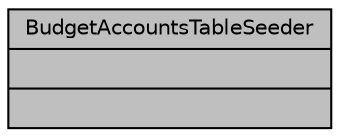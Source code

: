digraph "BudgetAccountsTableSeeder"
{
 // LATEX_PDF_SIZE
  bgcolor="transparent";
  edge [fontname="Helvetica",fontsize="10",labelfontname="Helvetica",labelfontsize="10"];
  node [fontname="Helvetica",fontsize="10",shape=record];
  Node1 [label="{BudgetAccountsTableSeeder\n||}",height=0.2,width=0.4,color="black", fillcolor="grey75", style="filled", fontcolor="black",tooltip="Información por defecto para cuentas presupuestarias."];
}
